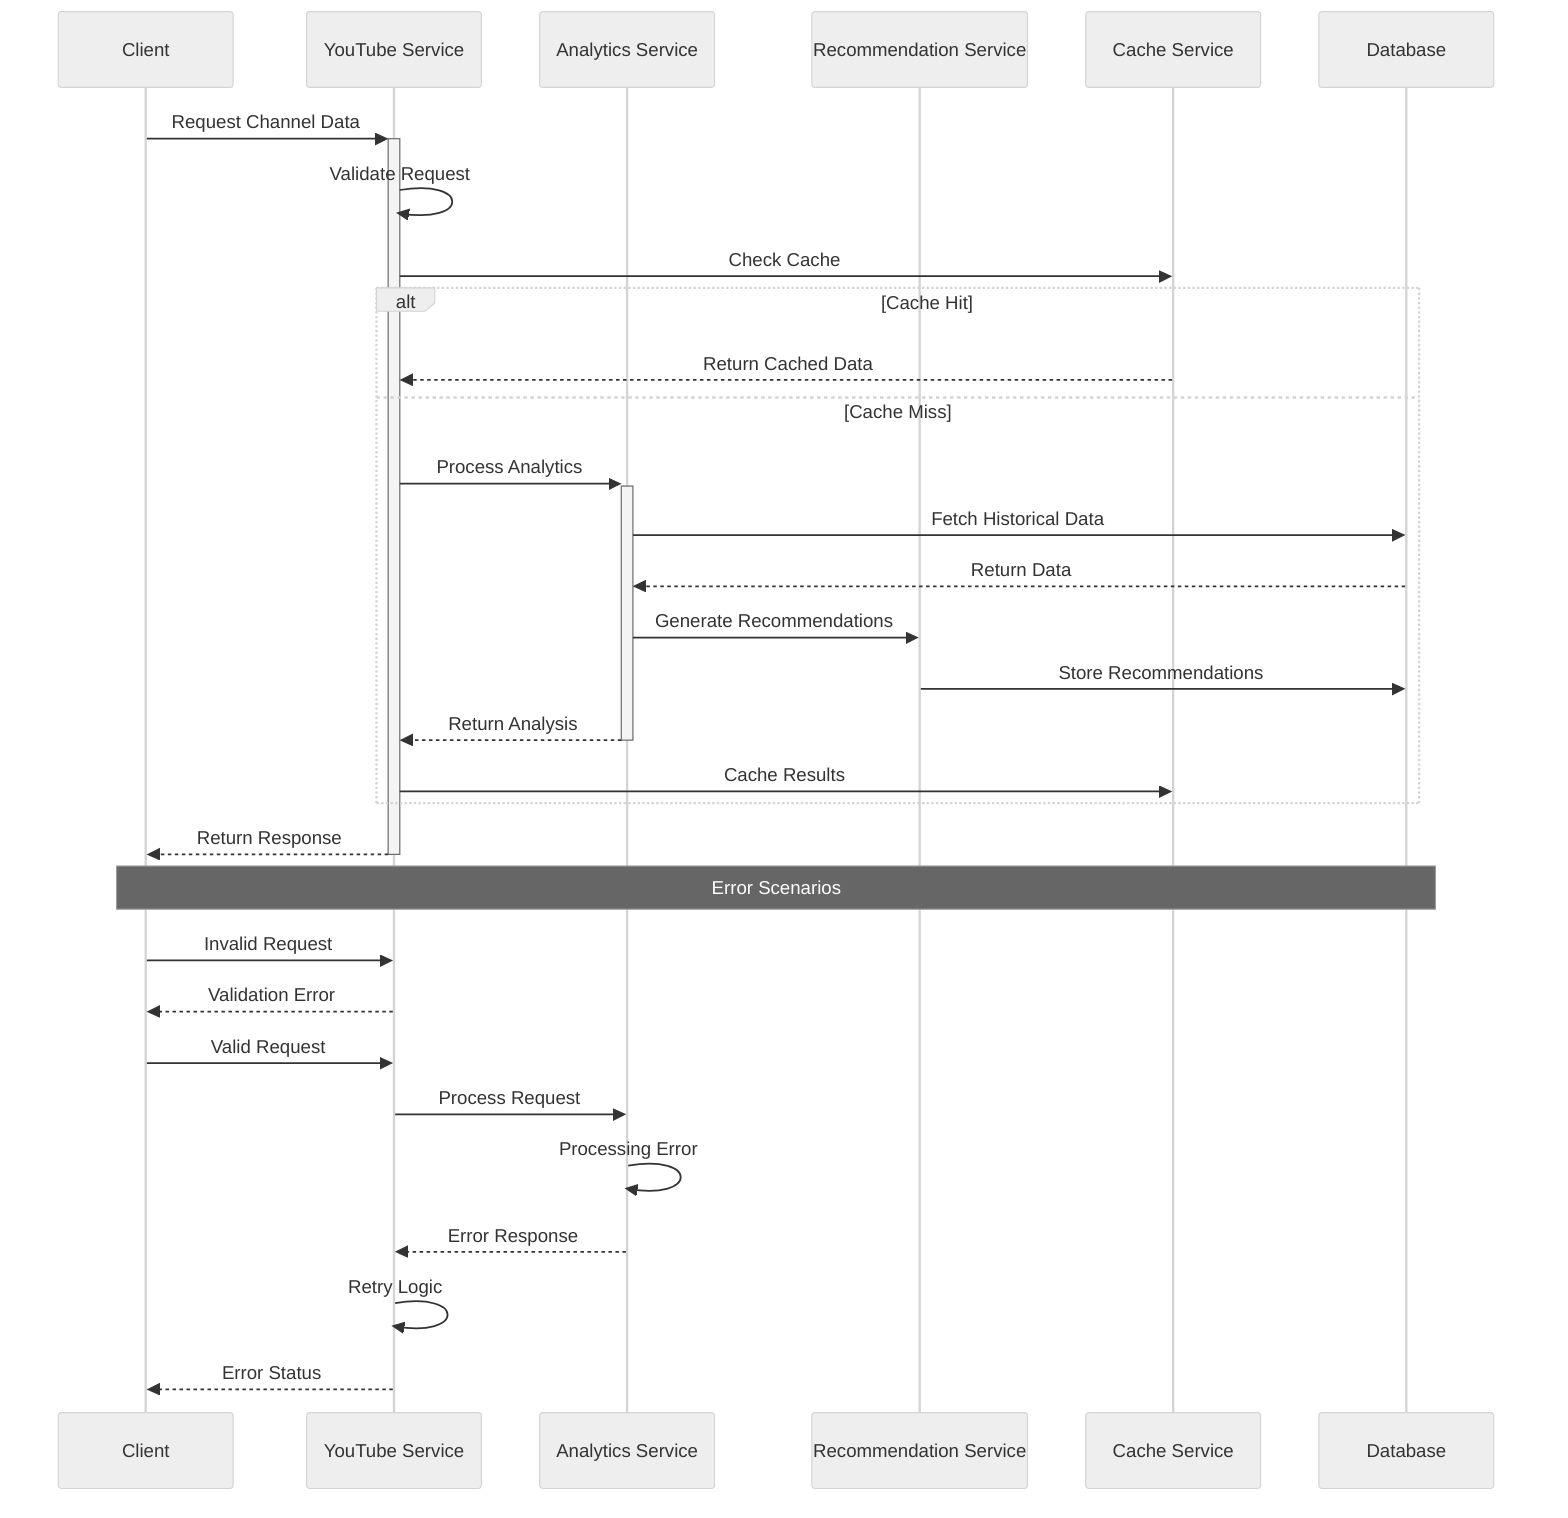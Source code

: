 %%{init: {'theme': 'neutral'}}%%
sequenceDiagram
    participant C as Client
    participant YT as YouTube Service
    participant A as Analytics Service
    participant R as Recommendation Service
    participant CA as Cache Service
    participant DB as Database

    %% Normal Flow
    C->>+YT: Request Channel Data
    YT->>YT: Validate Request
    YT->>CA: Check Cache
    
    alt Cache Hit
        CA-->>YT: Return Cached Data
    else Cache Miss
        YT->>+A: Process Analytics
        A->>DB: Fetch Historical Data
        DB-->>A: Return Data
        A->>R: Generate Recommendations
        R->>DB: Store Recommendations
        A-->>-YT: Return Analysis
        YT->>CA: Cache Results
    end
    
    YT-->>-C: Return Response

    %% Error Handling
    Note over C,DB: Error Scenarios
    C->>YT: Invalid Request
    YT-->>C: Validation Error
    
    C->>YT: Valid Request
    YT->>A: Process Request
    A->>A: Processing Error
    A-->>YT: Error Response
    YT->>YT: Retry Logic
    YT-->>C: Error Status